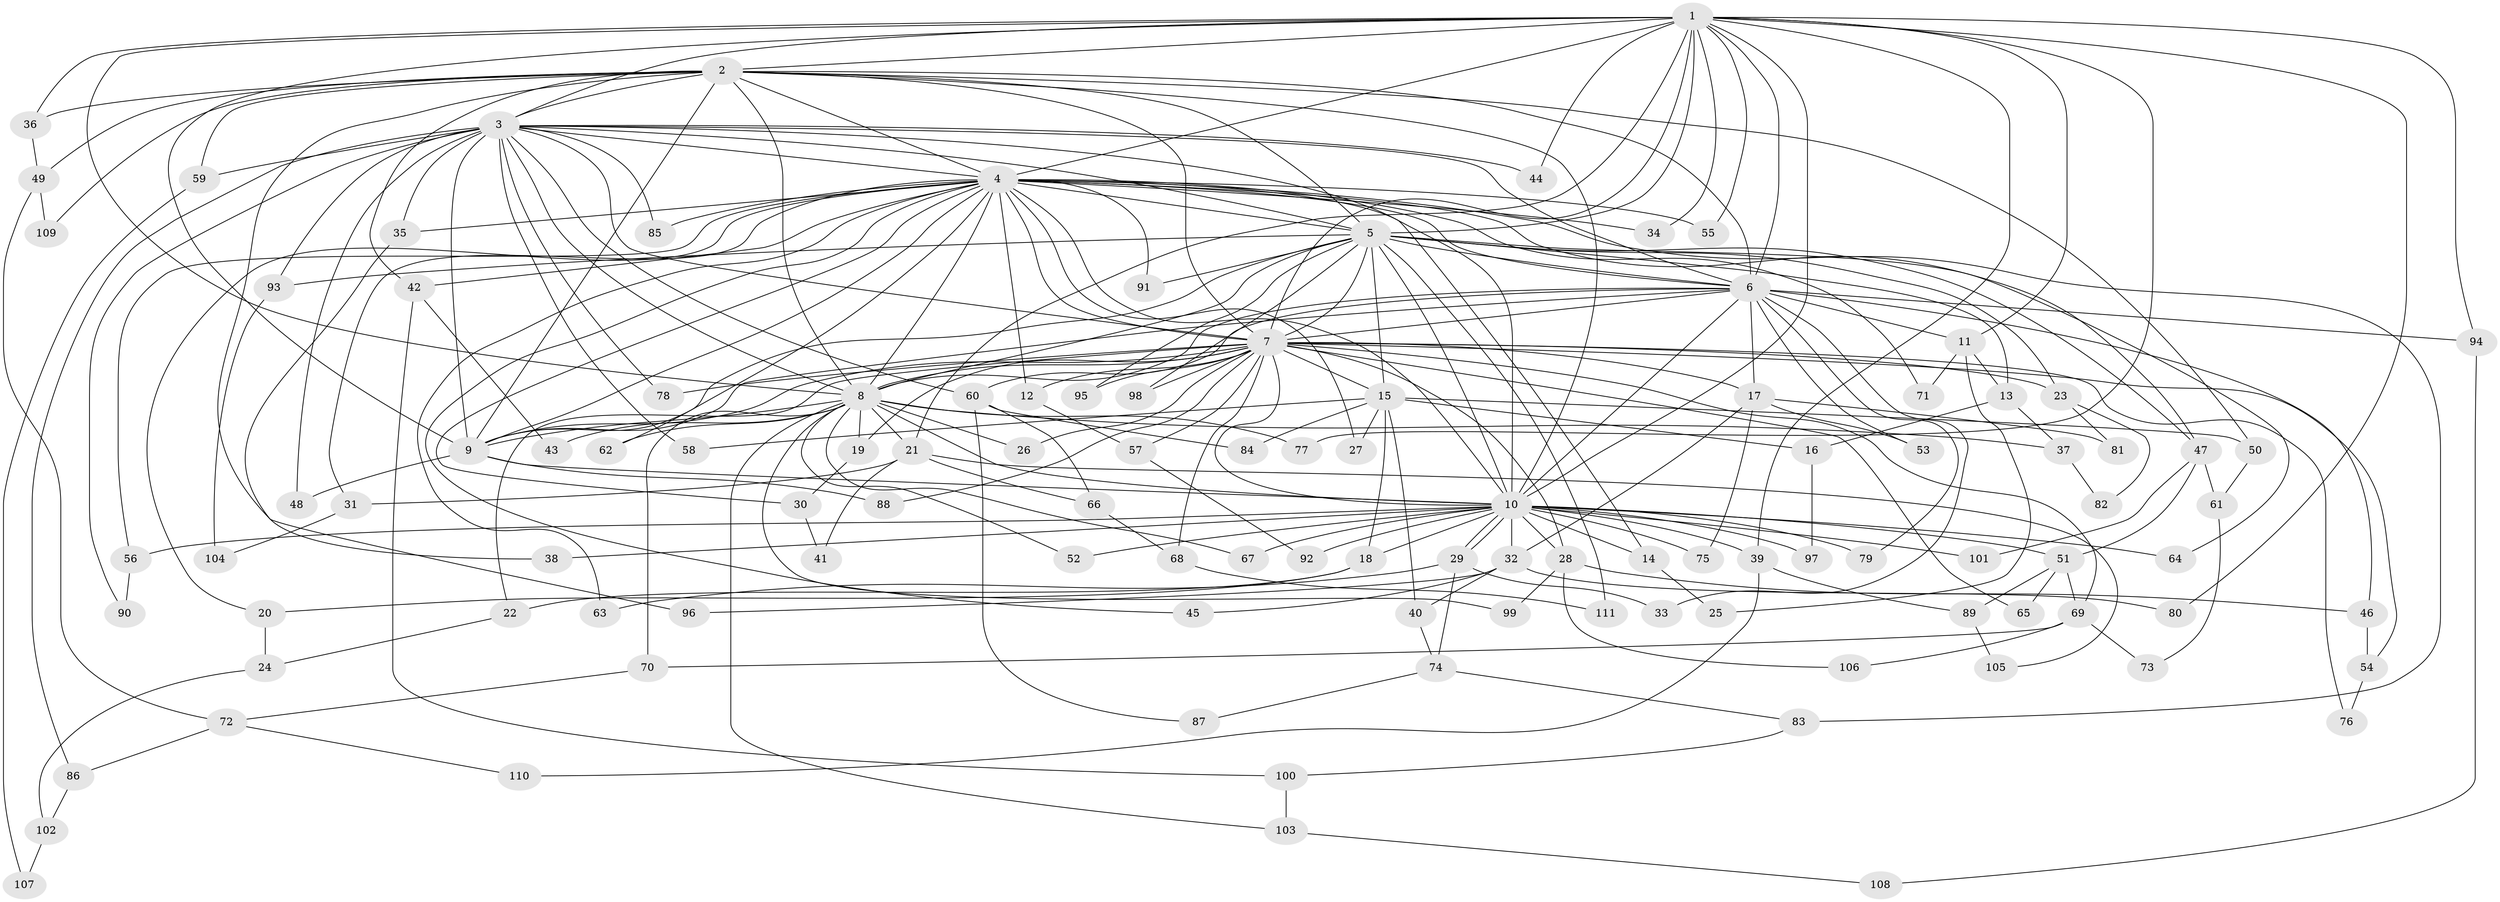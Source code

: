 // coarse degree distribution, {27: 0.030303030303030304, 16: 0.030303030303030304, 18: 0.030303030303030304, 7: 0.030303030303030304, 13: 0.030303030303030304, 5: 0.12121212121212122, 3: 0.2727272727272727, 2: 0.30303030303030304, 4: 0.030303030303030304, 1: 0.12121212121212122}
// Generated by graph-tools (version 1.1) at 2025/17/03/04/25 18:17:37]
// undirected, 111 vertices, 247 edges
graph export_dot {
graph [start="1"]
  node [color=gray90,style=filled];
  1;
  2;
  3;
  4;
  5;
  6;
  7;
  8;
  9;
  10;
  11;
  12;
  13;
  14;
  15;
  16;
  17;
  18;
  19;
  20;
  21;
  22;
  23;
  24;
  25;
  26;
  27;
  28;
  29;
  30;
  31;
  32;
  33;
  34;
  35;
  36;
  37;
  38;
  39;
  40;
  41;
  42;
  43;
  44;
  45;
  46;
  47;
  48;
  49;
  50;
  51;
  52;
  53;
  54;
  55;
  56;
  57;
  58;
  59;
  60;
  61;
  62;
  63;
  64;
  65;
  66;
  67;
  68;
  69;
  70;
  71;
  72;
  73;
  74;
  75;
  76;
  77;
  78;
  79;
  80;
  81;
  82;
  83;
  84;
  85;
  86;
  87;
  88;
  89;
  90;
  91;
  92;
  93;
  94;
  95;
  96;
  97;
  98;
  99;
  100;
  101;
  102;
  103;
  104;
  105;
  106;
  107;
  108;
  109;
  110;
  111;
  1 -- 2;
  1 -- 3;
  1 -- 4;
  1 -- 5;
  1 -- 6;
  1 -- 7;
  1 -- 8;
  1 -- 9;
  1 -- 10;
  1 -- 11;
  1 -- 21;
  1 -- 34;
  1 -- 36;
  1 -- 39;
  1 -- 44;
  1 -- 55;
  1 -- 77;
  1 -- 80;
  1 -- 94;
  2 -- 3;
  2 -- 4;
  2 -- 5;
  2 -- 6;
  2 -- 7;
  2 -- 8;
  2 -- 9;
  2 -- 10;
  2 -- 36;
  2 -- 38;
  2 -- 42;
  2 -- 49;
  2 -- 50;
  2 -- 59;
  2 -- 109;
  3 -- 4;
  3 -- 5;
  3 -- 6;
  3 -- 7;
  3 -- 8;
  3 -- 9;
  3 -- 10;
  3 -- 35;
  3 -- 44;
  3 -- 48;
  3 -- 58;
  3 -- 59;
  3 -- 60;
  3 -- 78;
  3 -- 85;
  3 -- 86;
  3 -- 90;
  3 -- 93;
  4 -- 5;
  4 -- 6;
  4 -- 7;
  4 -- 8;
  4 -- 9;
  4 -- 10;
  4 -- 12;
  4 -- 14;
  4 -- 20;
  4 -- 27;
  4 -- 30;
  4 -- 31;
  4 -- 34;
  4 -- 35;
  4 -- 42;
  4 -- 45;
  4 -- 47;
  4 -- 55;
  4 -- 56;
  4 -- 62;
  4 -- 63;
  4 -- 71;
  4 -- 83;
  4 -- 85;
  4 -- 91;
  5 -- 6;
  5 -- 7;
  5 -- 8;
  5 -- 9;
  5 -- 10;
  5 -- 13;
  5 -- 15;
  5 -- 23;
  5 -- 47;
  5 -- 64;
  5 -- 91;
  5 -- 93;
  5 -- 95;
  5 -- 98;
  5 -- 111;
  6 -- 7;
  6 -- 8;
  6 -- 9;
  6 -- 10;
  6 -- 11;
  6 -- 17;
  6 -- 33;
  6 -- 46;
  6 -- 53;
  6 -- 60;
  6 -- 79;
  6 -- 94;
  7 -- 8;
  7 -- 9;
  7 -- 10;
  7 -- 12;
  7 -- 15;
  7 -- 17;
  7 -- 19;
  7 -- 22;
  7 -- 23;
  7 -- 26;
  7 -- 28;
  7 -- 54;
  7 -- 57;
  7 -- 65;
  7 -- 68;
  7 -- 69;
  7 -- 76;
  7 -- 78;
  7 -- 88;
  7 -- 95;
  7 -- 98;
  8 -- 9;
  8 -- 10;
  8 -- 19;
  8 -- 21;
  8 -- 26;
  8 -- 37;
  8 -- 43;
  8 -- 52;
  8 -- 62;
  8 -- 67;
  8 -- 70;
  8 -- 77;
  8 -- 99;
  8 -- 103;
  9 -- 10;
  9 -- 48;
  9 -- 88;
  10 -- 14;
  10 -- 18;
  10 -- 28;
  10 -- 29;
  10 -- 29;
  10 -- 32;
  10 -- 38;
  10 -- 39;
  10 -- 51;
  10 -- 52;
  10 -- 56;
  10 -- 64;
  10 -- 67;
  10 -- 75;
  10 -- 79;
  10 -- 92;
  10 -- 97;
  10 -- 101;
  11 -- 13;
  11 -- 25;
  11 -- 71;
  12 -- 57;
  13 -- 16;
  13 -- 37;
  14 -- 25;
  15 -- 16;
  15 -- 18;
  15 -- 27;
  15 -- 40;
  15 -- 50;
  15 -- 58;
  15 -- 84;
  16 -- 97;
  17 -- 32;
  17 -- 53;
  17 -- 75;
  17 -- 81;
  18 -- 20;
  18 -- 22;
  19 -- 30;
  20 -- 24;
  21 -- 31;
  21 -- 41;
  21 -- 66;
  21 -- 105;
  22 -- 24;
  23 -- 81;
  23 -- 82;
  24 -- 102;
  28 -- 46;
  28 -- 99;
  28 -- 106;
  29 -- 33;
  29 -- 63;
  29 -- 74;
  30 -- 41;
  31 -- 104;
  32 -- 40;
  32 -- 45;
  32 -- 80;
  32 -- 96;
  35 -- 96;
  36 -- 49;
  37 -- 82;
  39 -- 89;
  39 -- 110;
  40 -- 74;
  42 -- 43;
  42 -- 100;
  46 -- 54;
  47 -- 51;
  47 -- 61;
  47 -- 101;
  49 -- 72;
  49 -- 109;
  50 -- 61;
  51 -- 65;
  51 -- 69;
  51 -- 89;
  54 -- 76;
  56 -- 90;
  57 -- 92;
  59 -- 107;
  60 -- 66;
  60 -- 84;
  60 -- 87;
  61 -- 73;
  66 -- 68;
  68 -- 111;
  69 -- 70;
  69 -- 73;
  69 -- 106;
  70 -- 72;
  72 -- 86;
  72 -- 110;
  74 -- 83;
  74 -- 87;
  83 -- 100;
  86 -- 102;
  89 -- 105;
  93 -- 104;
  94 -- 108;
  100 -- 103;
  102 -- 107;
  103 -- 108;
}
